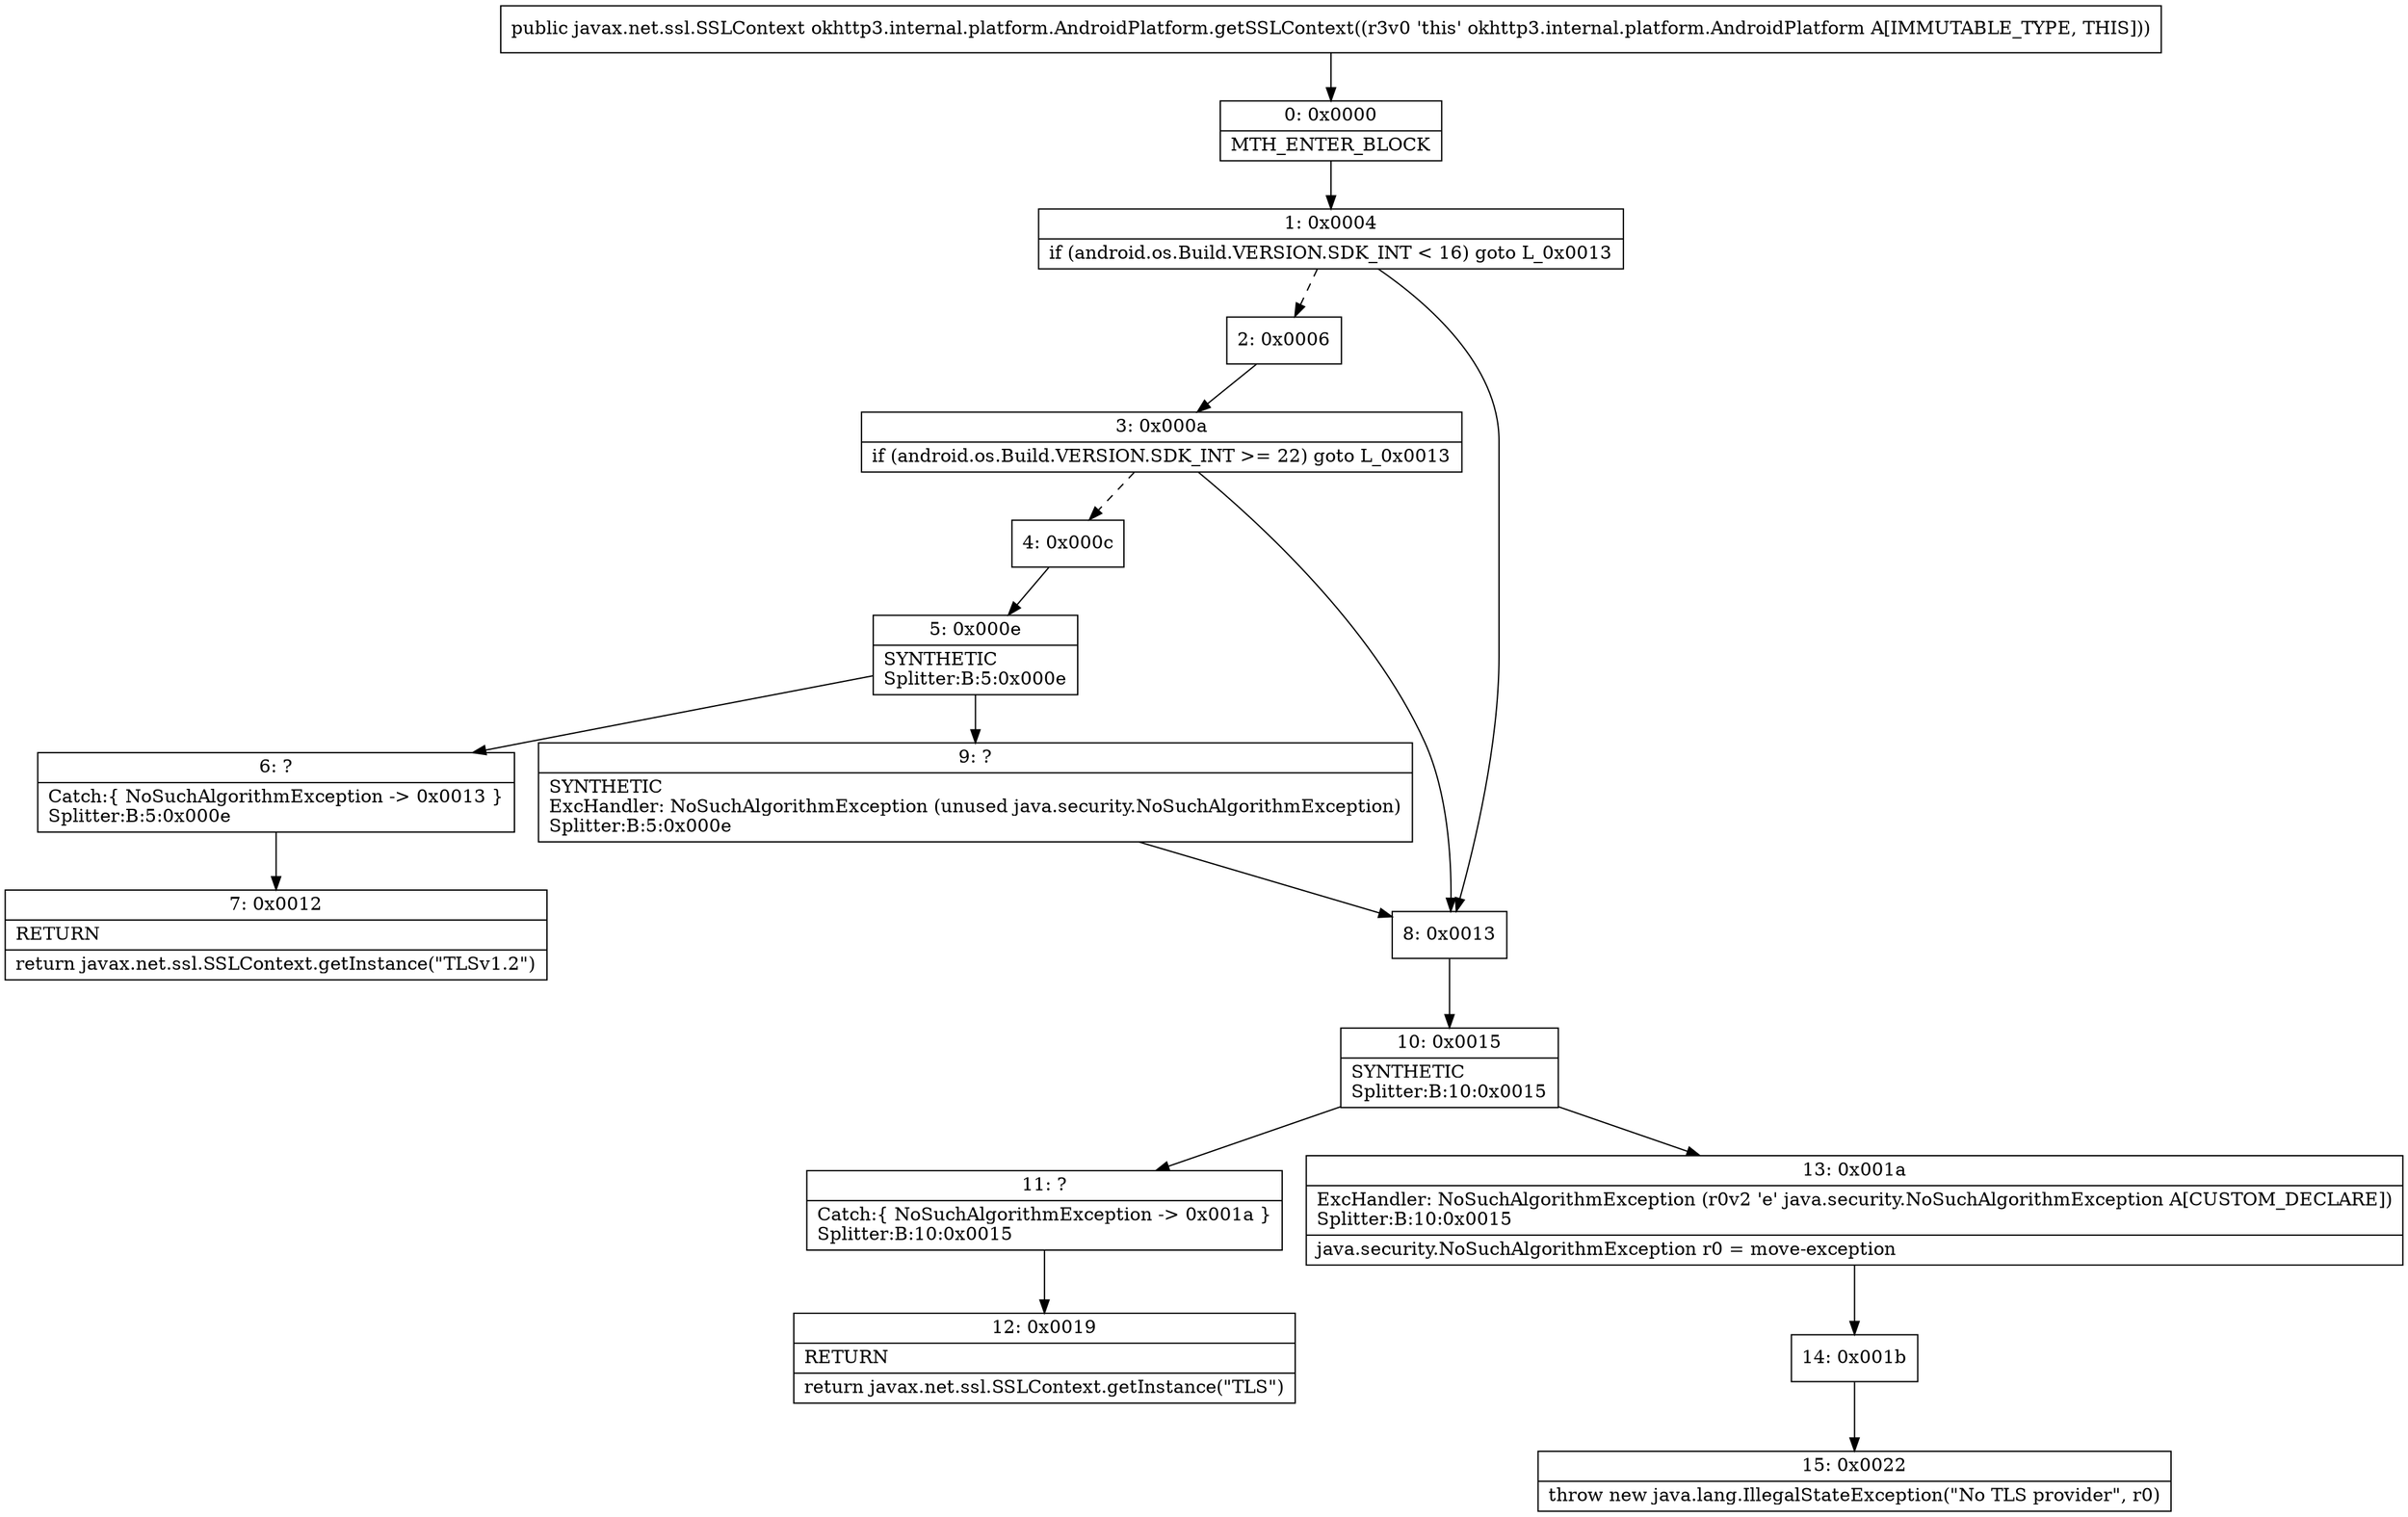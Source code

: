 digraph "CFG forokhttp3.internal.platform.AndroidPlatform.getSSLContext()Ljavax\/net\/ssl\/SSLContext;" {
Node_0 [shape=record,label="{0\:\ 0x0000|MTH_ENTER_BLOCK\l}"];
Node_1 [shape=record,label="{1\:\ 0x0004|if (android.os.Build.VERSION.SDK_INT \< 16) goto L_0x0013\l}"];
Node_2 [shape=record,label="{2\:\ 0x0006}"];
Node_3 [shape=record,label="{3\:\ 0x000a|if (android.os.Build.VERSION.SDK_INT \>= 22) goto L_0x0013\l}"];
Node_4 [shape=record,label="{4\:\ 0x000c}"];
Node_5 [shape=record,label="{5\:\ 0x000e|SYNTHETIC\lSplitter:B:5:0x000e\l}"];
Node_6 [shape=record,label="{6\:\ ?|Catch:\{ NoSuchAlgorithmException \-\> 0x0013 \}\lSplitter:B:5:0x000e\l}"];
Node_7 [shape=record,label="{7\:\ 0x0012|RETURN\l|return javax.net.ssl.SSLContext.getInstance(\"TLSv1.2\")\l}"];
Node_8 [shape=record,label="{8\:\ 0x0013}"];
Node_9 [shape=record,label="{9\:\ ?|SYNTHETIC\lExcHandler: NoSuchAlgorithmException (unused java.security.NoSuchAlgorithmException)\lSplitter:B:5:0x000e\l}"];
Node_10 [shape=record,label="{10\:\ 0x0015|SYNTHETIC\lSplitter:B:10:0x0015\l}"];
Node_11 [shape=record,label="{11\:\ ?|Catch:\{ NoSuchAlgorithmException \-\> 0x001a \}\lSplitter:B:10:0x0015\l}"];
Node_12 [shape=record,label="{12\:\ 0x0019|RETURN\l|return javax.net.ssl.SSLContext.getInstance(\"TLS\")\l}"];
Node_13 [shape=record,label="{13\:\ 0x001a|ExcHandler: NoSuchAlgorithmException (r0v2 'e' java.security.NoSuchAlgorithmException A[CUSTOM_DECLARE])\lSplitter:B:10:0x0015\l|java.security.NoSuchAlgorithmException r0 = move\-exception\l}"];
Node_14 [shape=record,label="{14\:\ 0x001b}"];
Node_15 [shape=record,label="{15\:\ 0x0022|throw new java.lang.IllegalStateException(\"No TLS provider\", r0)\l}"];
MethodNode[shape=record,label="{public javax.net.ssl.SSLContext okhttp3.internal.platform.AndroidPlatform.getSSLContext((r3v0 'this' okhttp3.internal.platform.AndroidPlatform A[IMMUTABLE_TYPE, THIS])) }"];
MethodNode -> Node_0;
Node_0 -> Node_1;
Node_1 -> Node_2[style=dashed];
Node_1 -> Node_8;
Node_2 -> Node_3;
Node_3 -> Node_4[style=dashed];
Node_3 -> Node_8;
Node_4 -> Node_5;
Node_5 -> Node_6;
Node_5 -> Node_9;
Node_6 -> Node_7;
Node_8 -> Node_10;
Node_9 -> Node_8;
Node_10 -> Node_11;
Node_10 -> Node_13;
Node_11 -> Node_12;
Node_13 -> Node_14;
Node_14 -> Node_15;
}

